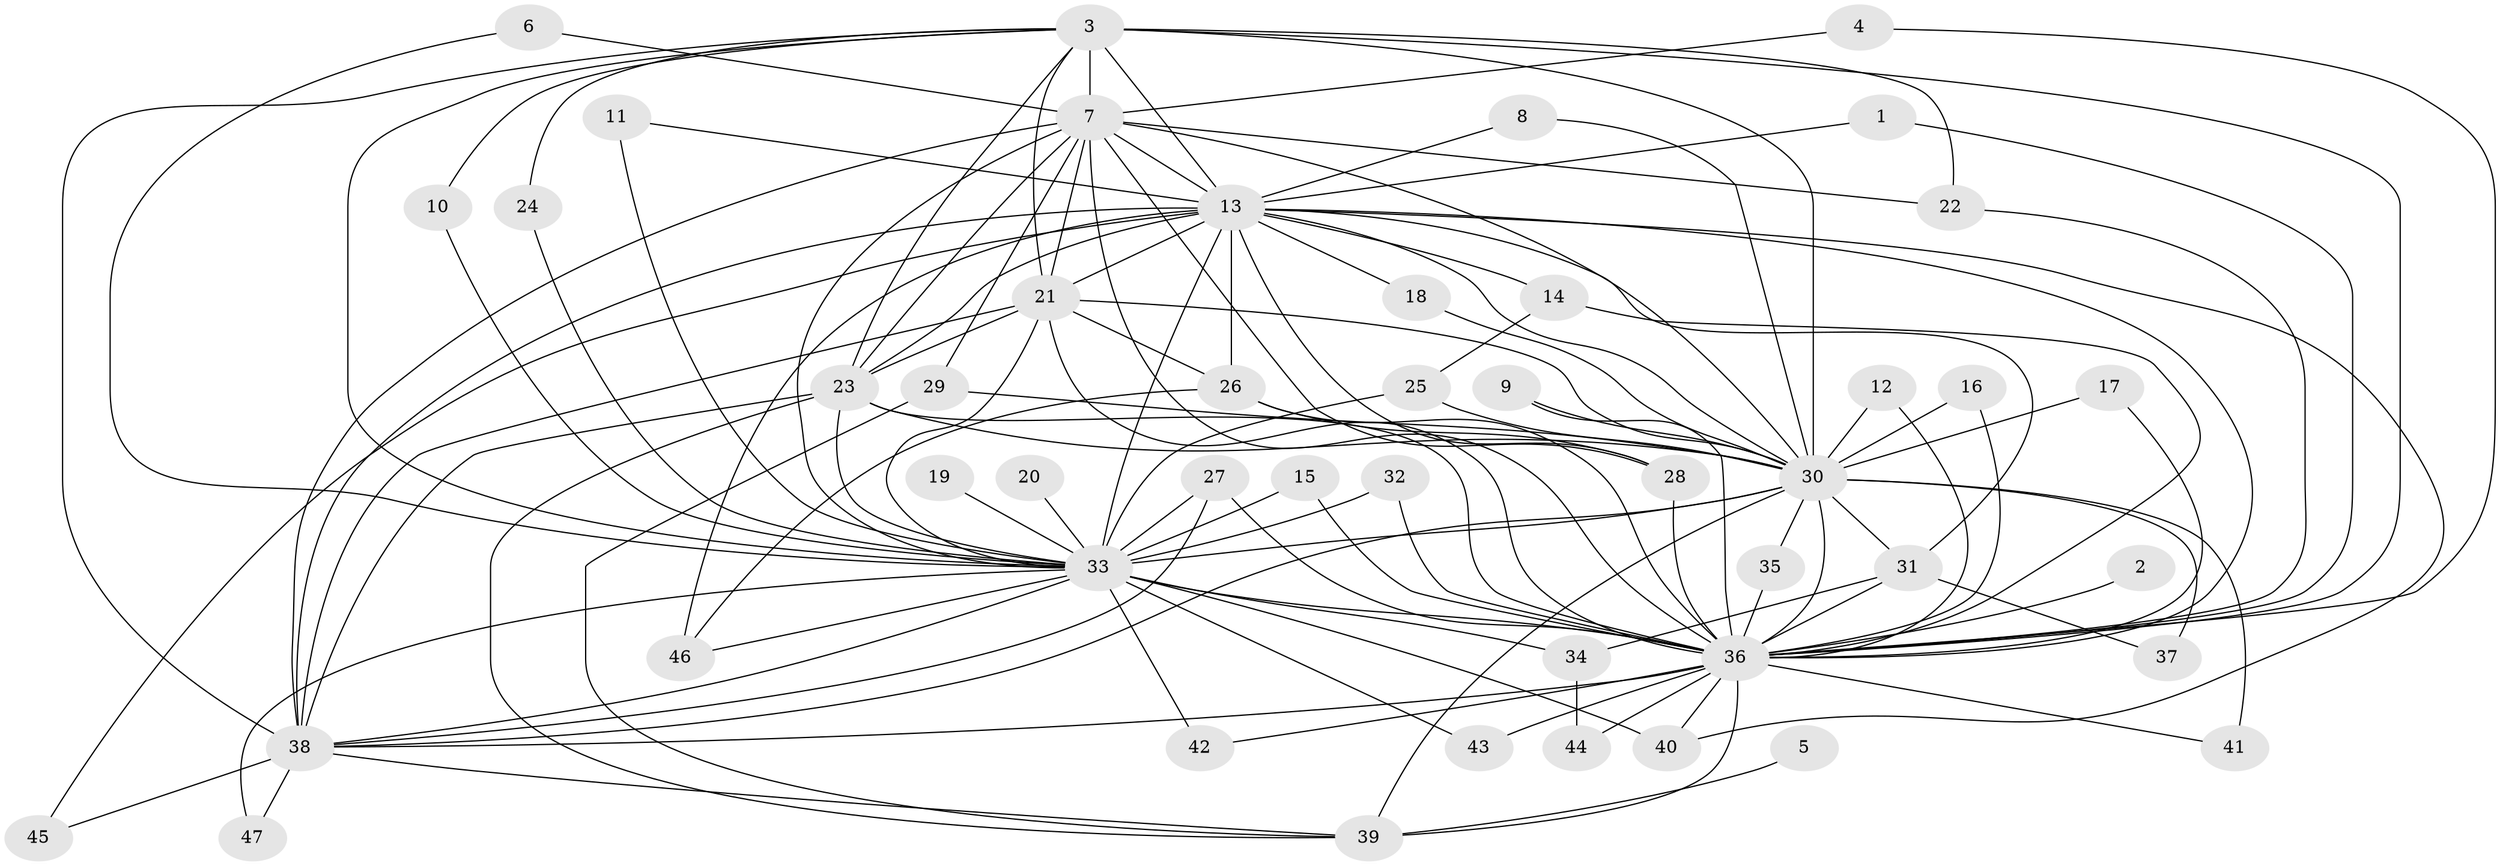 // original degree distribution, {13: 0.011111111111111112, 12: 0.011111111111111112, 16: 0.011111111111111112, 17: 0.011111111111111112, 28: 0.022222222222222223, 43: 0.011111111111111112, 31: 0.011111111111111112, 15: 0.011111111111111112, 11: 0.011111111111111112, 3: 0.15555555555555556, 2: 0.6555555555555556, 5: 0.03333333333333333, 6: 0.011111111111111112, 4: 0.022222222222222223, 7: 0.011111111111111112}
// Generated by graph-tools (version 1.1) at 2025/01/03/09/25 03:01:17]
// undirected, 47 vertices, 120 edges
graph export_dot {
graph [start="1"]
  node [color=gray90,style=filled];
  1;
  2;
  3;
  4;
  5;
  6;
  7;
  8;
  9;
  10;
  11;
  12;
  13;
  14;
  15;
  16;
  17;
  18;
  19;
  20;
  21;
  22;
  23;
  24;
  25;
  26;
  27;
  28;
  29;
  30;
  31;
  32;
  33;
  34;
  35;
  36;
  37;
  38;
  39;
  40;
  41;
  42;
  43;
  44;
  45;
  46;
  47;
  1 -- 13 [weight=1.0];
  1 -- 36 [weight=1.0];
  2 -- 36 [weight=1.0];
  3 -- 7 [weight=2.0];
  3 -- 10 [weight=1.0];
  3 -- 13 [weight=3.0];
  3 -- 21 [weight=2.0];
  3 -- 22 [weight=1.0];
  3 -- 23 [weight=2.0];
  3 -- 24 [weight=1.0];
  3 -- 30 [weight=3.0];
  3 -- 33 [weight=2.0];
  3 -- 36 [weight=4.0];
  3 -- 38 [weight=3.0];
  4 -- 7 [weight=1.0];
  4 -- 36 [weight=1.0];
  5 -- 39 [weight=1.0];
  6 -- 7 [weight=1.0];
  6 -- 33 [weight=1.0];
  7 -- 13 [weight=1.0];
  7 -- 21 [weight=2.0];
  7 -- 22 [weight=1.0];
  7 -- 23 [weight=1.0];
  7 -- 28 [weight=1.0];
  7 -- 29 [weight=1.0];
  7 -- 30 [weight=1.0];
  7 -- 33 [weight=1.0];
  7 -- 36 [weight=2.0];
  7 -- 38 [weight=1.0];
  8 -- 13 [weight=1.0];
  8 -- 30 [weight=1.0];
  9 -- 30 [weight=1.0];
  9 -- 36 [weight=1.0];
  10 -- 33 [weight=1.0];
  11 -- 13 [weight=1.0];
  11 -- 33 [weight=1.0];
  12 -- 30 [weight=1.0];
  12 -- 36 [weight=1.0];
  13 -- 14 [weight=1.0];
  13 -- 18 [weight=1.0];
  13 -- 21 [weight=1.0];
  13 -- 23 [weight=2.0];
  13 -- 26 [weight=2.0];
  13 -- 28 [weight=1.0];
  13 -- 30 [weight=1.0];
  13 -- 31 [weight=2.0];
  13 -- 33 [weight=3.0];
  13 -- 36 [weight=1.0];
  13 -- 38 [weight=2.0];
  13 -- 40 [weight=1.0];
  13 -- 45 [weight=2.0];
  13 -- 46 [weight=1.0];
  14 -- 25 [weight=1.0];
  14 -- 36 [weight=3.0];
  15 -- 33 [weight=1.0];
  15 -- 36 [weight=1.0];
  16 -- 30 [weight=1.0];
  16 -- 36 [weight=1.0];
  17 -- 30 [weight=1.0];
  17 -- 36 [weight=2.0];
  18 -- 30 [weight=1.0];
  19 -- 33 [weight=1.0];
  20 -- 33 [weight=1.0];
  21 -- 23 [weight=1.0];
  21 -- 26 [weight=1.0];
  21 -- 30 [weight=2.0];
  21 -- 33 [weight=1.0];
  21 -- 36 [weight=2.0];
  21 -- 38 [weight=1.0];
  22 -- 36 [weight=1.0];
  23 -- 30 [weight=2.0];
  23 -- 33 [weight=1.0];
  23 -- 36 [weight=1.0];
  23 -- 38 [weight=1.0];
  23 -- 39 [weight=1.0];
  24 -- 33 [weight=1.0];
  25 -- 30 [weight=1.0];
  25 -- 33 [weight=2.0];
  26 -- 28 [weight=1.0];
  26 -- 36 [weight=1.0];
  26 -- 46 [weight=1.0];
  27 -- 33 [weight=1.0];
  27 -- 36 [weight=2.0];
  27 -- 38 [weight=1.0];
  28 -- 36 [weight=1.0];
  29 -- 30 [weight=2.0];
  29 -- 39 [weight=1.0];
  30 -- 31 [weight=1.0];
  30 -- 33 [weight=1.0];
  30 -- 35 [weight=1.0];
  30 -- 36 [weight=1.0];
  30 -- 37 [weight=1.0];
  30 -- 38 [weight=1.0];
  30 -- 39 [weight=2.0];
  30 -- 41 [weight=1.0];
  31 -- 34 [weight=2.0];
  31 -- 36 [weight=1.0];
  31 -- 37 [weight=1.0];
  32 -- 33 [weight=1.0];
  32 -- 36 [weight=1.0];
  33 -- 34 [weight=2.0];
  33 -- 36 [weight=1.0];
  33 -- 38 [weight=1.0];
  33 -- 40 [weight=1.0];
  33 -- 42 [weight=1.0];
  33 -- 43 [weight=1.0];
  33 -- 46 [weight=1.0];
  33 -- 47 [weight=1.0];
  34 -- 44 [weight=1.0];
  35 -- 36 [weight=1.0];
  36 -- 38 [weight=3.0];
  36 -- 39 [weight=1.0];
  36 -- 40 [weight=1.0];
  36 -- 41 [weight=1.0];
  36 -- 42 [weight=1.0];
  36 -- 43 [weight=1.0];
  36 -- 44 [weight=1.0];
  38 -- 39 [weight=1.0];
  38 -- 45 [weight=1.0];
  38 -- 47 [weight=1.0];
}
